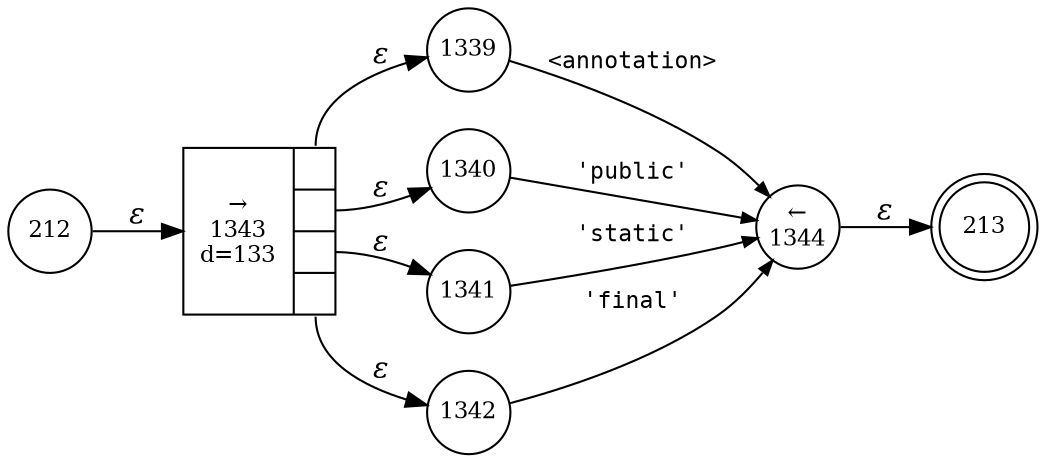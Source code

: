 digraph ATN {
rankdir=LR;
s213[fontsize=11, label="213", shape=doublecircle, fixedsize=true, width=.6];
s1344[fontsize=11,label="&larr;\n1344", shape=circle, fixedsize=true, width=.55, peripheries=1];
s212[fontsize=11,label="212", shape=circle, fixedsize=true, width=.55, peripheries=1];
s1339[fontsize=11,label="1339", shape=circle, fixedsize=true, width=.55, peripheries=1];
s1340[fontsize=11,label="1340", shape=circle, fixedsize=true, width=.55, peripheries=1];
s1341[fontsize=11,label="1341", shape=circle, fixedsize=true, width=.55, peripheries=1];
s1342[fontsize=11,label="1342", shape=circle, fixedsize=true, width=.55, peripheries=1];
s1343[fontsize=11,label="{&rarr;\n1343\nd=133|{<p0>|<p1>|<p2>|<p3>}}", shape=record, fixedsize=false, peripheries=1];
s212 -> s1343 [fontname="Times-Italic", label="&epsilon;"];
s1343:p0 -> s1339 [fontname="Times-Italic", label="&epsilon;"];
s1343:p1 -> s1340 [fontname="Times-Italic", label="&epsilon;"];
s1343:p2 -> s1341 [fontname="Times-Italic", label="&epsilon;"];
s1343:p3 -> s1342 [fontname="Times-Italic", label="&epsilon;"];
s1339 -> s1344 [fontsize=11, fontname="Courier", arrowsize=.7, label = "<annotation>", arrowhead = normal];
s1340 -> s1344 [fontsize=11, fontname="Courier", arrowsize=.7, label = "'public'", arrowhead = normal];
s1341 -> s1344 [fontsize=11, fontname="Courier", arrowsize=.7, label = "'static'", arrowhead = normal];
s1342 -> s1344 [fontsize=11, fontname="Courier", arrowsize=.7, label = "'final'", arrowhead = normal];
s1344 -> s213 [fontname="Times-Italic", label="&epsilon;"];
}